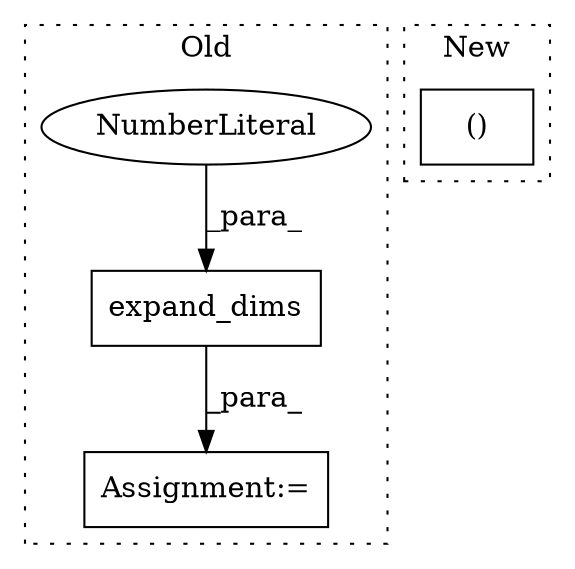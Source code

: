 digraph G {
subgraph cluster0 {
1 [label="expand_dims" a="32" s="2529,2545" l="12,1" shape="box"];
3 [label="NumberLiteral" a="34" s="2544" l="1" shape="ellipse"];
4 [label="Assignment:=" a="7" s="2840" l="1" shape="box"];
label = "Old";
style="dotted";
}
subgraph cluster1 {
2 [label="()" a="106" s="2857" l="39" shape="box"];
label = "New";
style="dotted";
}
1 -> 4 [label="_para_"];
3 -> 1 [label="_para_"];
}